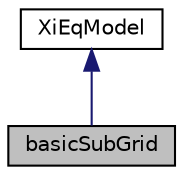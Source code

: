 digraph "basicSubGrid"
{
  bgcolor="transparent";
  edge [fontname="Helvetica",fontsize="10",labelfontname="Helvetica",labelfontsize="10"];
  node [fontname="Helvetica",fontsize="10",shape=record];
  Node1 [label="basicSubGrid",height=0.2,width=0.4,color="black", fillcolor="grey75", style="filled" fontcolor="black"];
  Node2 -> Node1 [dir="back",color="midnightblue",fontsize="10",style="solid",fontname="Helvetica"];
  Node2 [label="XiEqModel",height=0.2,width=0.4,color="black",URL="$classFoam_1_1XiEqModel.html",tooltip="Base-class for all XiEq models used by the b-XiEq combustion model. The available models are : basicX..."];
}
